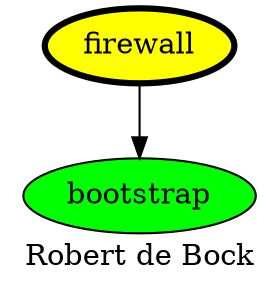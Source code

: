 digraph PhiloDilemma {
  label = "Robert de Bock" ;
  overlap=false
  {
    bootstrap [fillcolor=green style=filled]
    firewall [fillcolor=yellow style=filled penwidth=3]
  }
  firewall -> bootstrap
}
